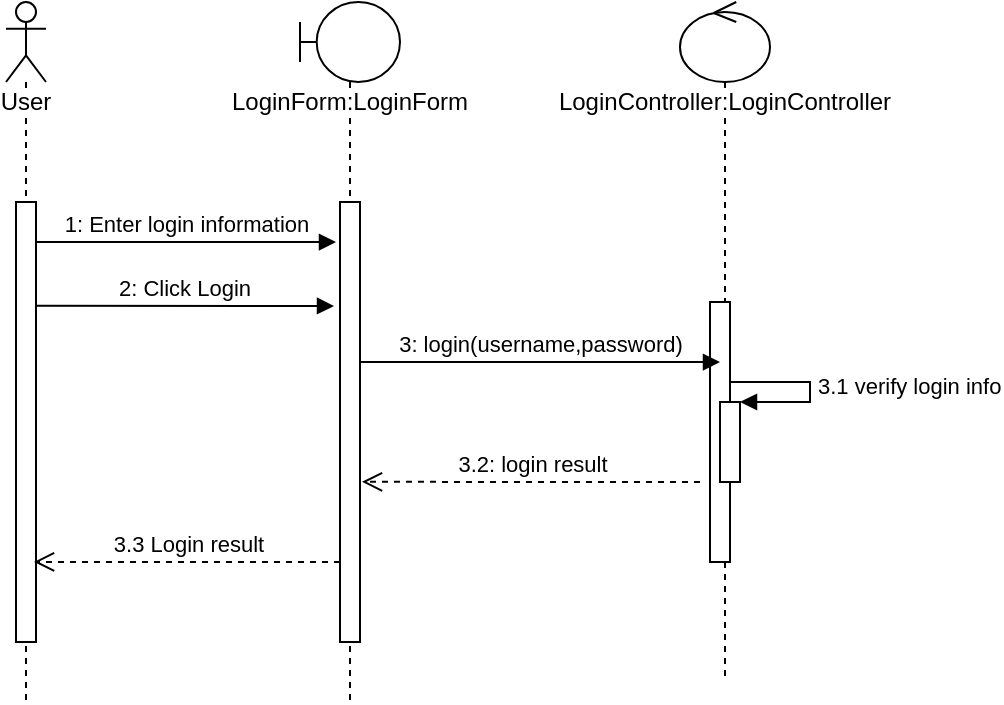 <mxfile>
    <diagram id="RCGXlLzvxyiLNwxiACCr" name="Page-1">
        <mxGraphModel dx="1493" dy="545" grid="0" gridSize="10" guides="1" tooltips="1" connect="1" arrows="1" fold="1" page="0" pageScale="1" pageWidth="850" pageHeight="1100" math="0" shadow="0">
            <root>
                <mxCell id="0"/>
                <mxCell id="1" parent="0"/>
                <mxCell id="_85UlCw2cecGh38xgR6h-1" value="User" style="shape=umlLifeline;participant=umlActor;perimeter=lifelinePerimeter;whiteSpace=wrap;html=1;container=1;collapsible=0;recursiveResize=0;verticalAlign=top;spacingTop=36;labelBackgroundColor=#ffffff;outlineConnect=0;" parent="1" vertex="1">
                    <mxGeometry x="-17" y="80" width="20" height="350" as="geometry"/>
                </mxCell>
                <mxCell id="_85UlCw2cecGh38xgR6h-2" value="" style="html=1;points=[];perimeter=orthogonalPerimeter;" parent="_85UlCw2cecGh38xgR6h-1" vertex="1">
                    <mxGeometry x="5" y="100" width="10" height="220" as="geometry"/>
                </mxCell>
                <mxCell id="_85UlCw2cecGh38xgR6h-3" value="LoginForm:LoginForm&lt;br&gt;" style="shape=umlLifeline;participant=umlBoundary;perimeter=lifelinePerimeter;whiteSpace=wrap;html=1;container=1;collapsible=0;recursiveResize=0;verticalAlign=top;spacingTop=36;labelBackgroundColor=#ffffff;outlineConnect=0;" parent="1" vertex="1">
                    <mxGeometry x="130" y="80" width="50" height="350" as="geometry"/>
                </mxCell>
                <mxCell id="_85UlCw2cecGh38xgR6h-4" value="" style="html=1;points=[];perimeter=orthogonalPerimeter;" parent="_85UlCw2cecGh38xgR6h-3" vertex="1">
                    <mxGeometry x="20" y="100" width="10" height="220" as="geometry"/>
                </mxCell>
                <mxCell id="_85UlCw2cecGh38xgR6h-5" value="LoginController:LoginController" style="shape=umlLifeline;participant=umlControl;perimeter=lifelinePerimeter;whiteSpace=wrap;html=1;container=1;collapsible=0;recursiveResize=0;verticalAlign=top;spacingTop=36;labelBackgroundColor=#ffffff;outlineConnect=0;" parent="1" vertex="1">
                    <mxGeometry x="320" y="80" width="45" height="340" as="geometry"/>
                </mxCell>
                <mxCell id="_85UlCw2cecGh38xgR6h-9" value="" style="html=1;points=[];perimeter=orthogonalPerimeter;" parent="_85UlCw2cecGh38xgR6h-5" vertex="1">
                    <mxGeometry x="15" y="150" width="10" height="130" as="geometry"/>
                </mxCell>
                <mxCell id="_85UlCw2cecGh38xgR6h-12" value="" style="html=1;points=[];perimeter=orthogonalPerimeter;" parent="_85UlCw2cecGh38xgR6h-5" vertex="1">
                    <mxGeometry x="20" y="200" width="10" height="40" as="geometry"/>
                </mxCell>
                <mxCell id="_85UlCw2cecGh38xgR6h-13" value="3.1 verify login info" style="edgeStyle=orthogonalEdgeStyle;html=1;align=left;spacingLeft=2;endArrow=block;rounded=0;entryX=1;entryY=0;exitX=1;exitY=0.308;exitDx=0;exitDy=0;exitPerimeter=0;" parent="_85UlCw2cecGh38xgR6h-5" source="_85UlCw2cecGh38xgR6h-9" target="_85UlCw2cecGh38xgR6h-12" edge="1">
                    <mxGeometry relative="1" as="geometry">
                        <mxPoint x="40" y="190" as="sourcePoint"/>
                        <Array as="points">
                            <mxPoint x="65" y="190"/>
                            <mxPoint x="65" y="200"/>
                        </Array>
                    </mxGeometry>
                </mxCell>
                <mxCell id="_85UlCw2cecGh38xgR6h-6" value="1: Enter login information" style="html=1;verticalAlign=bottom;endArrow=block;exitX=1;exitY=0.091;exitDx=0;exitDy=0;exitPerimeter=0;entryX=-0.2;entryY=0.091;entryDx=0;entryDy=0;entryPerimeter=0;" parent="1" source="_85UlCw2cecGh38xgR6h-2" target="_85UlCw2cecGh38xgR6h-4" edge="1">
                    <mxGeometry width="80" relative="1" as="geometry">
                        <mxPoint x="30" y="200" as="sourcePoint"/>
                        <mxPoint x="110" y="200" as="targetPoint"/>
                    </mxGeometry>
                </mxCell>
                <mxCell id="_85UlCw2cecGh38xgR6h-7" value="2: Click Login" style="html=1;verticalAlign=bottom;endArrow=block;exitX=1;exitY=0.236;exitDx=0;exitDy=0;exitPerimeter=0;" parent="1" source="_85UlCw2cecGh38xgR6h-2" edge="1">
                    <mxGeometry width="80" relative="1" as="geometry">
                        <mxPoint x="30" y="220" as="sourcePoint"/>
                        <mxPoint x="147" y="232" as="targetPoint"/>
                    </mxGeometry>
                </mxCell>
                <mxCell id="_85UlCw2cecGh38xgR6h-11" value="3: login(username,password)" style="html=1;verticalAlign=bottom;endArrow=block;entryX=0.5;entryY=0.231;entryDx=0;entryDy=0;entryPerimeter=0;" parent="1" target="_85UlCw2cecGh38xgR6h-9" edge="1">
                    <mxGeometry width="80" relative="1" as="geometry">
                        <mxPoint x="160" y="260" as="sourcePoint"/>
                        <mxPoint x="320" y="280" as="targetPoint"/>
                    </mxGeometry>
                </mxCell>
                <mxCell id="_85UlCw2cecGh38xgR6h-14" value="3.2: login result" style="html=1;verticalAlign=bottom;endArrow=open;dashed=1;endSize=8;entryX=1.1;entryY=0.636;entryDx=0;entryDy=0;entryPerimeter=0;" parent="1" target="_85UlCw2cecGh38xgR6h-4" edge="1">
                    <mxGeometry relative="1" as="geometry">
                        <mxPoint x="330" y="320" as="sourcePoint"/>
                        <mxPoint x="250" y="320" as="targetPoint"/>
                    </mxGeometry>
                </mxCell>
                <mxCell id="_85UlCw2cecGh38xgR6h-15" value="3.3 Login result" style="html=1;verticalAlign=bottom;endArrow=open;dashed=1;endSize=8;entryX=0.9;entryY=0.818;entryDx=0;entryDy=0;entryPerimeter=0;" parent="1" target="_85UlCw2cecGh38xgR6h-2" edge="1">
                    <mxGeometry relative="1" as="geometry">
                        <mxPoint x="150" y="360" as="sourcePoint"/>
                        <mxPoint x="70" y="360" as="targetPoint"/>
                    </mxGeometry>
                </mxCell>
            </root>
        </mxGraphModel>
    </diagram>
</mxfile>